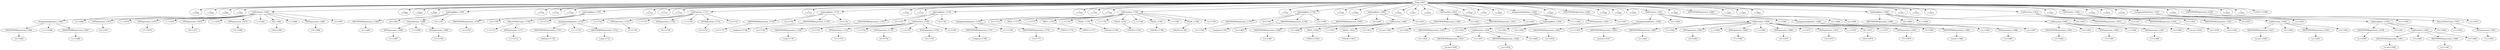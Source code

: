 digraph {

"Prog_11657"->"<
>11658";
"Prog_11657"->"<
>11659";
"Prog_11657"->"<
>11660";
"Prog_11657"->"<
>11661";
"Prog_11657"->"CallFunction_11662";
"CallFunction_11662"->"AssignmentOpetators_11663";
"AssignmentOpetators_11663"->"IDENTIFIERExpression_11664";
"IDENTIFIERExpression_11664"->"<x>11665";
"AssignmentOpetators_11663"->"<<->11666";
"AssignmentOpetators_11663"->"IDENTIFIERExpression_11667";
"IDENTIFIERExpression_11667"->"<c>11668";
"CallFunction_11662"->"<(>11669";
"CallFunction_11662"->"INTExpression_11670";
"INTExpression_11670"->"<2>11671";
"CallFunction_11662"->"<,>11672";
"CallFunction_11662"->"INTExpression_11673";
"INTExpression_11673"->"<7>11674";
"CallFunction_11662"->"<,>11675";
"CallFunction_11662"->"INTExpression_11676";
"INTExpression_11676"->"<9>11677";
"CallFunction_11662"->"<,>11678";
"CallFunction_11662"->"INTExpression_11679";
"INTExpression_11679"->"<2>11680";
"CallFunction_11662"->"<,>11681";
"CallFunction_11662"->"NA_11682";
"NA_11682"->"<NA>11683";
"CallFunction_11662"->"<,>11684";
"CallFunction_11662"->"INTExpression_11685";
"INTExpression_11685"->"<5>11686";
"CallFunction_11662"->"<)>11687";
"Prog_11657"->"<
>11688";
"Prog_11657"->"<
>11689";
"Prog_11657"->"<
>11690";
"Prog_11657"->"IndexingBasic_11691";
"IndexingBasic_11691"->"IDENTIFIERExpression_11692";
"IDENTIFIERExpression_11692"->"<x>11693";
"IndexingBasic_11691"->"<[>11694";
"IndexingBasic_11691"->"ColonOperator_11695";
"ColonOperator_11695"->"INTExpression_11696";
"INTExpression_11696"->"<1>11697";
"ColonOperator_11695"->"<:>11698";
"ColonOperator_11695"->"INTExpression_11699";
"INTExpression_11699"->"<3>11700";
"IndexingBasic_11691"->"<]>11701";
"Prog_11657"->"<
>11702";
"Prog_11657"->"<
>11703";
"Prog_11657"->"<
>11704";
"Prog_11657"->"IndexingBasic_11705";
"IndexingBasic_11705"->"IDENTIFIERExpression_11706";
"IDENTIFIERExpression_11706"->"<x>11707";
"IndexingBasic_11705"->"<[>11708";
"IndexingBasic_11705"->"MinusOrPlusUnary_11709";
"MinusOrPlusUnary_11709"->"<->11710";
"MinusOrPlusUnary_11709"->"INTExpression_11711";
"INTExpression_11711"->"<1>11712";
"IndexingBasic_11705"->"<]>11713";
"Prog_11657"->"<
>11714";
"Prog_11657"->"<
>11715";
"Prog_11657"->"<
>11716";
"Prog_11657"->"CallFunction_11717";
"CallFunction_11717"->"AssignmentOpetators_11718";
"AssignmentOpetators_11718"->"IDENTIFIERExpression_11719";
"IDENTIFIERExpression_11719"->"<indexes>11720";
"AssignmentOpetators_11718"->"<<->11721";
"AssignmentOpetators_11718"->"IDENTIFIERExpression_11722";
"IDENTIFIERExpression_11722"->"<seq>11723";
"CallFunction_11717"->"<(>11724";
"CallFunction_11717"->"INTExpression_11725";
"INTExpression_11725"->"<1>11726";
"CallFunction_11717"->"<,>11727";
"CallFunction_11717"->"INTExpression_11728";
"INTExpression_11728"->"<6>11729";
"CallFunction_11717"->"<,>11730";
"CallFunction_11717"->"INTExpression_11731";
"INTExpression_11731"->"<2>11732";
"CallFunction_11717"->"<)>11733";
"Prog_11657"->"<
>11734";
"Prog_11657"->"IndexingBasic_11735";
"IndexingBasic_11735"->"IDENTIFIERExpression_11736";
"IDENTIFIERExpression_11736"->"<x>11737";
"IndexingBasic_11735"->"<[>11738";
"IndexingBasic_11735"->"IDENTIFIERExpression_11739";
"IDENTIFIERExpression_11739"->"<indexes>11740";
"IndexingBasic_11735"->"<]>11741";
"Prog_11657"->"<
>11742";
"Prog_11657"->"<
>11743";
"Prog_11657"->"IndexingBasic_11744";
"IndexingBasic_11744"->"IDENTIFIERExpression_11745";
"IDENTIFIERExpression_11745"->"<x>11746";
"IndexingBasic_11744"->"<[>11747";
"IndexingBasic_11744"->"CallFunction_11748";
"CallFunction_11748"->"IDENTIFIERExpression_11749";
"IDENTIFIERExpression_11749"->"<seq>11750";
"CallFunction_11748"->"<(>11751";
"CallFunction_11748"->"INTExpression_11752";
"INTExpression_11752"->"<1>11753";
"CallFunction_11748"->"<,>11754";
"CallFunction_11748"->"INTExpression_11755";
"INTExpression_11755"->"<6>11756";
"CallFunction_11748"->"<,>11757";
"CallFunction_11748"->"INTExpression_11758";
"INTExpression_11758"->"<2>11759";
"CallFunction_11748"->"<)>11760";
"IndexingBasic_11744"->"<]>11761";
"Prog_11657"->"<
>11762";
"Prog_11657"->"<
>11763";
"Prog_11657"->"<
>11764";
"Prog_11657"->"CallFunction_11765";
"CallFunction_11765"->"AssignmentOpetators_11766";
"AssignmentOpetators_11766"->"IDENTIFIERExpression_11767";
"IDENTIFIERExpression_11767"->"<require>11768";
"AssignmentOpetators_11766"->"<<->11769";
"AssignmentOpetators_11766"->"IDENTIFIERExpression_11770";
"IDENTIFIERExpression_11770"->"<c>11771";
"CallFunction_11765"->"<(>11772";
"CallFunction_11765"->"TRUE_11773";
"TRUE_11773"->"<TRUE>11774";
"CallFunction_11765"->"<,>11775";
"CallFunction_11765"->"TRUE_11776";
"TRUE_11776"->"<TRUE>11777";
"CallFunction_11765"->"<,>11778";
"CallFunction_11765"->"FALSE_11779";
"FALSE_11779"->"<FALSE>11780";
"CallFunction_11765"->"<,>11781";
"CallFunction_11765"->"FALSE_11782";
"FALSE_11782"->"<FALSE>11783";
"CallFunction_11765"->"<,>11784";
"CallFunction_11765"->"FALSE_11785";
"FALSE_11785"->"<FALSE>11786";
"CallFunction_11765"->"<,>11787";
"CallFunction_11765"->"FALSE_11788";
"FALSE_11788"->"<FALSE>11789";
"CallFunction_11765"->"<)>11790";
"Prog_11657"->"<
>11791";
"Prog_11657"->"IndexingBasic_11792";
"IndexingBasic_11792"->"IDENTIFIERExpression_11793";
"IDENTIFIERExpression_11793"->"<x>11794";
"IndexingBasic_11792"->"<[>11795";
"IndexingBasic_11792"->"IDENTIFIERExpression_11796";
"IDENTIFIERExpression_11796"->"<require>11797";
"IndexingBasic_11792"->"<]>11798";
"Prog_11657"->"<
>11799";
"Prog_11657"->"<
>11800";
"Prog_11657"->"IndexingBasic_11801";
"IndexingBasic_11801"->"IDENTIFIERExpression_11802";
"IDENTIFIERExpression_11802"->"<x>11803";
"IndexingBasic_11801"->"<[>11804";
"IndexingBasic_11801"->"CallFunction_11805";
"CallFunction_11805"->"IDENTIFIERExpression_11806";
"IDENTIFIERExpression_11806"->"<c>11807";
"CallFunction_11805"->"<(>11808";
"CallFunction_11805"->"TRUE_11809";
"TRUE_11809"->"<TRUE>11810";
"CallFunction_11805"->"<,>11811";
"CallFunction_11805"->"FALSE_11812";
"FALSE_11812"->"<FALSE>11813";
"CallFunction_11805"->"<)>11814";
"IndexingBasic_11801"->"<]>11815";
"Prog_11657"->"<
>11816";
"Prog_11657"->"<
>11817";
"Prog_11657"->"<
>11818";
"Prog_11657"->"CallFunction_11819";
"CallFunction_11819"->"IDENTIFIERExpression_11820";
"IDENTIFIERExpression_11820"->"<is.na>11821";
"CallFunction_11819"->"<(>11822";
"CallFunction_11819"->"IDENTIFIERExpression_11823";
"IDENTIFIERExpression_11823"->"<x>11824";
"CallFunction_11819"->"<)>11825";
"Prog_11657"->"<
>11826";
"Prog_11657"->"<
>11827";
"Prog_11657"->"<
>11828";
"Prog_11657"->"AssignmentOpetators_11829";
"AssignmentOpetators_11829"->"IndexingBasic_11830";
"IndexingBasic_11830"->"IDENTIFIERExpression_11831";
"IDENTIFIERExpression_11831"->"<x>11832";
"IndexingBasic_11830"->"<[>11833";
"IndexingBasic_11830"->"CallFunction_11834";
"CallFunction_11834"->"IDENTIFIERExpression_11835";
"IDENTIFIERExpression_11835"->"<is.na>11836";
"CallFunction_11834"->"<(>11837";
"CallFunction_11834"->"IDENTIFIERExpression_11838";
"IDENTIFIERExpression_11838"->"<x>11839";
"CallFunction_11834"->"<)>11840";
"IndexingBasic_11830"->"<]>11841";
"AssignmentOpetators_11829"->"<<->11842";
"AssignmentOpetators_11829"->"INTExpression_11843";
"INTExpression_11843"->"<0>11844";
"Prog_11657"->"<
>11845";
"Prog_11657"->"IDENTIFIERExpression_11846";
"IDENTIFIERExpression_11846"->"<x>11847";
"Prog_11657"->"<
>11848";
"Prog_11657"->"<
>11849";
"Prog_11657"->"<
>11850";
"Prog_11657"->"CallFunction_11851";
"CallFunction_11851"->"AssignmentOpetators_11852";
"AssignmentOpetators_11852"->"IDENTIFIERExpression_11853";
"IDENTIFIERExpression_11853"->"<y>11854";
"AssignmentOpetators_11852"->"<<->11855";
"AssignmentOpetators_11852"->"IDENTIFIERExpression_11856";
"IDENTIFIERExpression_11856"->"<matrix>11857";
"CallFunction_11851"->"<(>11858";
"CallFunction_11851"->"CallFunction_11859";
"CallFunction_11859"->"IDENTIFIERExpression_11860";
"IDENTIFIERExpression_11860"->"<c>11861";
"CallFunction_11859"->"<(>11862";
"CallFunction_11859"->"INTExpression_11863";
"INTExpression_11863"->"<2>11864";
"CallFunction_11859"->"<,>11865";
"CallFunction_11859"->"INTExpression_11866";
"INTExpression_11866"->"<7>11867";
"CallFunction_11859"->"<,>11868";
"CallFunction_11859"->"INTExpression_11869";
"INTExpression_11869"->"<9>11870";
"CallFunction_11859"->"<,>11871";
"CallFunction_11859"->"INTExpression_11872";
"INTExpression_11872"->"<2>11873";
"CallFunction_11859"->"<,>11874";
"CallFunction_11859"->"NA_11875";
"NA_11875"->"<NA>11876";
"CallFunction_11859"->"<,>11877";
"CallFunction_11859"->"INTExpression_11878";
"INTExpression_11878"->"<5>11879";
"CallFunction_11859"->"<)>11880";
"CallFunction_11851"->"<,>11881";
"CallFunction_11851"->"AssignmentOpetators_11882";
"AssignmentOpetators_11882"->"IDENTIFIERExpression_11883";
"IDENTIFIERExpression_11883"->"<nrow>11884";
"AssignmentOpetators_11882"->"<=>11885";
"AssignmentOpetators_11882"->"INTExpression_11886";
"INTExpression_11886"->"<2>11887";
"CallFunction_11851"->"<)>11888";
"Prog_11657"->"<
>11889";
"Prog_11657"->"IDENTIFIERExpression_11890";
"IDENTIFIERExpression_11890"->"<y>11891";
"Prog_11657"->"<
>11892";
"Prog_11657"->"<
>11893";
"Prog_11657"->"<
>11894";
"Prog_11657"->"IndexingBasic_11895";
"IndexingBasic_11895"->"IDENTIFIERExpression_11896";
"IDENTIFIERExpression_11896"->"<y>11897";
"IndexingBasic_11895"->"<[>11898";
"IndexingBasic_11895"->"<,>11899";
"IndexingBasic_11895"->"CallFunction_11900";
"CallFunction_11900"->"IDENTIFIERExpression_11901";
"IDENTIFIERExpression_11901"->"<c>11902";
"CallFunction_11900"->"<(>11903";
"CallFunction_11900"->"INTExpression_11904";
"INTExpression_11904"->"<1>11905";
"CallFunction_11900"->"<,>11906";
"CallFunction_11900"->"INTExpression_11907";
"INTExpression_11907"->"<3>11908";
"CallFunction_11900"->"<)>11909";
"IndexingBasic_11895"->"<]>11910";
"Prog_11657"->"<
>11911";
"Prog_11657"->"<
>11912";
"Prog_11657"->"<
>11913";
"Prog_11657"->"CallFunction_11914";
"CallFunction_11914"->"IDENTIFIERExpression_11915";
"IDENTIFIERExpression_11915"->"<is.na>11916";
"CallFunction_11914"->"<(>11917";
"CallFunction_11914"->"IDENTIFIERExpression_11918";
"IDENTIFIERExpression_11918"->"<y>11919";
"CallFunction_11914"->"<)>11920";
"Prog_11657"->"<
>11921";
"Prog_11657"->"CallFunction_11922";
"CallFunction_11922"->"IDENTIFIERExpression_11923";
"IDENTIFIERExpression_11923"->"<str>11924";
"CallFunction_11922"->"<(>11925";
"CallFunction_11922"->"CallFunction_11926";
"CallFunction_11926"->"IDENTIFIERExpression_11927";
"IDENTIFIERExpression_11927"->"<is.na>11928";
"CallFunction_11926"->"<(>11929";
"CallFunction_11926"->"IDENTIFIERExpression_11930";
"IDENTIFIERExpression_11930"->"<y>11931";
"CallFunction_11926"->"<)>11932";
"CallFunction_11922"->"<)>11933";
"Prog_11657"->"<
>11934";
"Prog_11657"->"<
>11935";
"Prog_11657"->"<
>11936";
"Prog_11657"->"AssignmentOpetators_11937";
"AssignmentOpetators_11937"->"IndexingBasic_11938";
"IndexingBasic_11938"->"IDENTIFIERExpression_11939";
"IDENTIFIERExpression_11939"->"<y>11940";
"IndexingBasic_11938"->"<[>11941";
"IndexingBasic_11938"->"CallFunction_11942";
"CallFunction_11942"->"IDENTIFIERExpression_11943";
"IDENTIFIERExpression_11943"->"<is.na>11944";
"CallFunction_11942"->"<(>11945";
"CallFunction_11942"->"IDENTIFIERExpression_11946";
"IDENTIFIERExpression_11946"->"<y>11947";
"CallFunction_11942"->"<)>11948";
"IndexingBasic_11938"->"<]>11949";
"AssignmentOpetators_11937"->"<<->11950";
"AssignmentOpetators_11937"->"MinusOrPlusUnary_11951";
"MinusOrPlusUnary_11951"->"<->11952";
"MinusOrPlusUnary_11951"->"INTExpression_11953";
"INTExpression_11953"->"<1>11954";
"Prog_11657"->"<
>11955";
"Prog_11657"->"IDENTIFIERExpression_11956";
"IDENTIFIERExpression_11956"->"<y>11957";
"Prog_11657"->"<
>11958";
"Prog_11657"->"<
>11959";
"Prog_11657"->"<<EOF>>11960";
}
